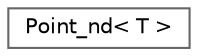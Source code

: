 digraph "Graphical Class Hierarchy"
{
 // LATEX_PDF_SIZE
  bgcolor="transparent";
  edge [fontname=Helvetica,fontsize=10,labelfontname=Helvetica,labelfontsize=10];
  node [fontname=Helvetica,fontsize=10,shape=box,height=0.2,width=0.4];
  rankdir="LR";
  Node0 [id="Node000000",label="Point_nd\< T \>",height=0.2,width=0.4,color="grey40", fillcolor="white", style="filled",URL="$struct_point__nd.html",tooltip=" "];
}
